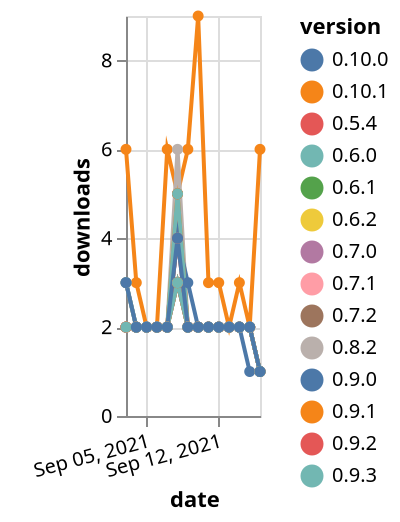 {"$schema": "https://vega.github.io/schema/vega-lite/v5.json", "description": "A simple bar chart with embedded data.", "data": {"values": [{"date": "2021-09-03", "total": 662, "delta": 6, "version": "0.10.1"}, {"date": "2021-09-04", "total": 665, "delta": 3, "version": "0.10.1"}, {"date": "2021-09-05", "total": 667, "delta": 2, "version": "0.10.1"}, {"date": "2021-09-06", "total": 669, "delta": 2, "version": "0.10.1"}, {"date": "2021-09-07", "total": 675, "delta": 6, "version": "0.10.1"}, {"date": "2021-09-08", "total": 680, "delta": 5, "version": "0.10.1"}, {"date": "2021-09-09", "total": 686, "delta": 6, "version": "0.10.1"}, {"date": "2021-09-10", "total": 695, "delta": 9, "version": "0.10.1"}, {"date": "2021-09-11", "total": 698, "delta": 3, "version": "0.10.1"}, {"date": "2021-09-12", "total": 701, "delta": 3, "version": "0.10.1"}, {"date": "2021-09-13", "total": 703, "delta": 2, "version": "0.10.1"}, {"date": "2021-09-14", "total": 706, "delta": 3, "version": "0.10.1"}, {"date": "2021-09-15", "total": 708, "delta": 2, "version": "0.10.1"}, {"date": "2021-09-16", "total": 714, "delta": 6, "version": "0.10.1"}, {"date": "2021-09-03", "total": 902, "delta": 2, "version": "0.9.2"}, {"date": "2021-09-04", "total": 904, "delta": 2, "version": "0.9.2"}, {"date": "2021-09-05", "total": 906, "delta": 2, "version": "0.9.2"}, {"date": "2021-09-06", "total": 908, "delta": 2, "version": "0.9.2"}, {"date": "2021-09-07", "total": 910, "delta": 2, "version": "0.9.2"}, {"date": "2021-09-08", "total": 915, "delta": 5, "version": "0.9.2"}, {"date": "2021-09-09", "total": 917, "delta": 2, "version": "0.9.2"}, {"date": "2021-09-10", "total": 919, "delta": 2, "version": "0.9.2"}, {"date": "2021-09-11", "total": 921, "delta": 2, "version": "0.9.2"}, {"date": "2021-09-12", "total": 923, "delta": 2, "version": "0.9.2"}, {"date": "2021-09-13", "total": 925, "delta": 2, "version": "0.9.2"}, {"date": "2021-09-14", "total": 927, "delta": 2, "version": "0.9.2"}, {"date": "2021-09-15", "total": 929, "delta": 2, "version": "0.9.2"}, {"date": "2021-09-16", "total": 930, "delta": 1, "version": "0.9.2"}, {"date": "2021-09-03", "total": 1247, "delta": 2, "version": "0.7.0"}, {"date": "2021-09-04", "total": 1249, "delta": 2, "version": "0.7.0"}, {"date": "2021-09-05", "total": 1251, "delta": 2, "version": "0.7.0"}, {"date": "2021-09-06", "total": 1253, "delta": 2, "version": "0.7.0"}, {"date": "2021-09-07", "total": 1255, "delta": 2, "version": "0.7.0"}, {"date": "2021-09-08", "total": 1258, "delta": 3, "version": "0.7.0"}, {"date": "2021-09-09", "total": 1260, "delta": 2, "version": "0.7.0"}, {"date": "2021-09-10", "total": 1262, "delta": 2, "version": "0.7.0"}, {"date": "2021-09-11", "total": 1264, "delta": 2, "version": "0.7.0"}, {"date": "2021-09-12", "total": 1266, "delta": 2, "version": "0.7.0"}, {"date": "2021-09-13", "total": 1268, "delta": 2, "version": "0.7.0"}, {"date": "2021-09-14", "total": 1270, "delta": 2, "version": "0.7.0"}, {"date": "2021-09-15", "total": 1272, "delta": 2, "version": "0.7.0"}, {"date": "2021-09-16", "total": 1273, "delta": 1, "version": "0.7.0"}, {"date": "2021-09-03", "total": 1392, "delta": 2, "version": "0.6.1"}, {"date": "2021-09-04", "total": 1394, "delta": 2, "version": "0.6.1"}, {"date": "2021-09-05", "total": 1396, "delta": 2, "version": "0.6.1"}, {"date": "2021-09-06", "total": 1398, "delta": 2, "version": "0.6.1"}, {"date": "2021-09-07", "total": 1400, "delta": 2, "version": "0.6.1"}, {"date": "2021-09-08", "total": 1403, "delta": 3, "version": "0.6.1"}, {"date": "2021-09-09", "total": 1405, "delta": 2, "version": "0.6.1"}, {"date": "2021-09-10", "total": 1407, "delta": 2, "version": "0.6.1"}, {"date": "2021-09-11", "total": 1409, "delta": 2, "version": "0.6.1"}, {"date": "2021-09-12", "total": 1411, "delta": 2, "version": "0.6.1"}, {"date": "2021-09-13", "total": 1413, "delta": 2, "version": "0.6.1"}, {"date": "2021-09-14", "total": 1415, "delta": 2, "version": "0.6.1"}, {"date": "2021-09-15", "total": 1417, "delta": 2, "version": "0.6.1"}, {"date": "2021-09-16", "total": 1418, "delta": 1, "version": "0.6.1"}, {"date": "2021-09-03", "total": 1108, "delta": 3, "version": "0.8.2"}, {"date": "2021-09-04", "total": 1110, "delta": 2, "version": "0.8.2"}, {"date": "2021-09-05", "total": 1112, "delta": 2, "version": "0.8.2"}, {"date": "2021-09-06", "total": 1114, "delta": 2, "version": "0.8.2"}, {"date": "2021-09-07", "total": 1116, "delta": 2, "version": "0.8.2"}, {"date": "2021-09-08", "total": 1122, "delta": 6, "version": "0.8.2"}, {"date": "2021-09-09", "total": 1124, "delta": 2, "version": "0.8.2"}, {"date": "2021-09-10", "total": 1126, "delta": 2, "version": "0.8.2"}, {"date": "2021-09-11", "total": 1128, "delta": 2, "version": "0.8.2"}, {"date": "2021-09-12", "total": 1130, "delta": 2, "version": "0.8.2"}, {"date": "2021-09-13", "total": 1132, "delta": 2, "version": "0.8.2"}, {"date": "2021-09-14", "total": 1134, "delta": 2, "version": "0.8.2"}, {"date": "2021-09-15", "total": 1136, "delta": 2, "version": "0.8.2"}, {"date": "2021-09-16", "total": 1137, "delta": 1, "version": "0.8.2"}, {"date": "2021-09-03", "total": 553, "delta": 2, "version": "0.10.0"}, {"date": "2021-09-04", "total": 555, "delta": 2, "version": "0.10.0"}, {"date": "2021-09-05", "total": 557, "delta": 2, "version": "0.10.0"}, {"date": "2021-09-06", "total": 559, "delta": 2, "version": "0.10.0"}, {"date": "2021-09-07", "total": 561, "delta": 2, "version": "0.10.0"}, {"date": "2021-09-08", "total": 565, "delta": 4, "version": "0.10.0"}, {"date": "2021-09-09", "total": 568, "delta": 3, "version": "0.10.0"}, {"date": "2021-09-10", "total": 570, "delta": 2, "version": "0.10.0"}, {"date": "2021-09-11", "total": 572, "delta": 2, "version": "0.10.0"}, {"date": "2021-09-12", "total": 574, "delta": 2, "version": "0.10.0"}, {"date": "2021-09-13", "total": 576, "delta": 2, "version": "0.10.0"}, {"date": "2021-09-14", "total": 578, "delta": 2, "version": "0.10.0"}, {"date": "2021-09-15", "total": 579, "delta": 1, "version": "0.10.0"}, {"date": "2021-09-16", "total": 580, "delta": 1, "version": "0.10.0"}, {"date": "2021-09-03", "total": 1241, "delta": 2, "version": "0.6.2"}, {"date": "2021-09-04", "total": 1243, "delta": 2, "version": "0.6.2"}, {"date": "2021-09-05", "total": 1245, "delta": 2, "version": "0.6.2"}, {"date": "2021-09-06", "total": 1247, "delta": 2, "version": "0.6.2"}, {"date": "2021-09-07", "total": 1249, "delta": 2, "version": "0.6.2"}, {"date": "2021-09-08", "total": 1252, "delta": 3, "version": "0.6.2"}, {"date": "2021-09-09", "total": 1254, "delta": 2, "version": "0.6.2"}, {"date": "2021-09-10", "total": 1256, "delta": 2, "version": "0.6.2"}, {"date": "2021-09-11", "total": 1258, "delta": 2, "version": "0.6.2"}, {"date": "2021-09-12", "total": 1260, "delta": 2, "version": "0.6.2"}, {"date": "2021-09-13", "total": 1262, "delta": 2, "version": "0.6.2"}, {"date": "2021-09-14", "total": 1264, "delta": 2, "version": "0.6.2"}, {"date": "2021-09-15", "total": 1266, "delta": 2, "version": "0.6.2"}, {"date": "2021-09-16", "total": 1267, "delta": 1, "version": "0.6.2"}, {"date": "2021-09-03", "total": 1244, "delta": 2, "version": "0.7.1"}, {"date": "2021-09-04", "total": 1246, "delta": 2, "version": "0.7.1"}, {"date": "2021-09-05", "total": 1248, "delta": 2, "version": "0.7.1"}, {"date": "2021-09-06", "total": 1250, "delta": 2, "version": "0.7.1"}, {"date": "2021-09-07", "total": 1252, "delta": 2, "version": "0.7.1"}, {"date": "2021-09-08", "total": 1256, "delta": 4, "version": "0.7.1"}, {"date": "2021-09-09", "total": 1258, "delta": 2, "version": "0.7.1"}, {"date": "2021-09-10", "total": 1260, "delta": 2, "version": "0.7.1"}, {"date": "2021-09-11", "total": 1262, "delta": 2, "version": "0.7.1"}, {"date": "2021-09-12", "total": 1264, "delta": 2, "version": "0.7.1"}, {"date": "2021-09-13", "total": 1266, "delta": 2, "version": "0.7.1"}, {"date": "2021-09-14", "total": 1268, "delta": 2, "version": "0.7.1"}, {"date": "2021-09-15", "total": 1270, "delta": 2, "version": "0.7.1"}, {"date": "2021-09-16", "total": 1271, "delta": 1, "version": "0.7.1"}, {"date": "2021-09-03", "total": 899, "delta": 2, "version": "0.9.1"}, {"date": "2021-09-04", "total": 901, "delta": 2, "version": "0.9.1"}, {"date": "2021-09-05", "total": 903, "delta": 2, "version": "0.9.1"}, {"date": "2021-09-06", "total": 905, "delta": 2, "version": "0.9.1"}, {"date": "2021-09-07", "total": 907, "delta": 2, "version": "0.9.1"}, {"date": "2021-09-08", "total": 912, "delta": 5, "version": "0.9.1"}, {"date": "2021-09-09", "total": 914, "delta": 2, "version": "0.9.1"}, {"date": "2021-09-10", "total": 916, "delta": 2, "version": "0.9.1"}, {"date": "2021-09-11", "total": 918, "delta": 2, "version": "0.9.1"}, {"date": "2021-09-12", "total": 920, "delta": 2, "version": "0.9.1"}, {"date": "2021-09-13", "total": 922, "delta": 2, "version": "0.9.1"}, {"date": "2021-09-14", "total": 924, "delta": 2, "version": "0.9.1"}, {"date": "2021-09-15", "total": 926, "delta": 2, "version": "0.9.1"}, {"date": "2021-09-16", "total": 927, "delta": 1, "version": "0.9.1"}, {"date": "2021-09-03", "total": 1255, "delta": 3, "version": "0.7.2"}, {"date": "2021-09-04", "total": 1257, "delta": 2, "version": "0.7.2"}, {"date": "2021-09-05", "total": 1259, "delta": 2, "version": "0.7.2"}, {"date": "2021-09-06", "total": 1261, "delta": 2, "version": "0.7.2"}, {"date": "2021-09-07", "total": 1263, "delta": 2, "version": "0.7.2"}, {"date": "2021-09-08", "total": 1267, "delta": 4, "version": "0.7.2"}, {"date": "2021-09-09", "total": 1269, "delta": 2, "version": "0.7.2"}, {"date": "2021-09-10", "total": 1271, "delta": 2, "version": "0.7.2"}, {"date": "2021-09-11", "total": 1273, "delta": 2, "version": "0.7.2"}, {"date": "2021-09-12", "total": 1275, "delta": 2, "version": "0.7.2"}, {"date": "2021-09-13", "total": 1277, "delta": 2, "version": "0.7.2"}, {"date": "2021-09-14", "total": 1279, "delta": 2, "version": "0.7.2"}, {"date": "2021-09-15", "total": 1281, "delta": 2, "version": "0.7.2"}, {"date": "2021-09-16", "total": 1282, "delta": 1, "version": "0.7.2"}, {"date": "2021-09-03", "total": 1456, "delta": 2, "version": "0.5.4"}, {"date": "2021-09-04", "total": 1458, "delta": 2, "version": "0.5.4"}, {"date": "2021-09-05", "total": 1460, "delta": 2, "version": "0.5.4"}, {"date": "2021-09-06", "total": 1462, "delta": 2, "version": "0.5.4"}, {"date": "2021-09-07", "total": 1464, "delta": 2, "version": "0.5.4"}, {"date": "2021-09-08", "total": 1467, "delta": 3, "version": "0.5.4"}, {"date": "2021-09-09", "total": 1469, "delta": 2, "version": "0.5.4"}, {"date": "2021-09-10", "total": 1471, "delta": 2, "version": "0.5.4"}, {"date": "2021-09-11", "total": 1473, "delta": 2, "version": "0.5.4"}, {"date": "2021-09-12", "total": 1475, "delta": 2, "version": "0.5.4"}, {"date": "2021-09-13", "total": 1477, "delta": 2, "version": "0.5.4"}, {"date": "2021-09-14", "total": 1479, "delta": 2, "version": "0.5.4"}, {"date": "2021-09-15", "total": 1481, "delta": 2, "version": "0.5.4"}, {"date": "2021-09-16", "total": 1482, "delta": 1, "version": "0.5.4"}, {"date": "2021-09-03", "total": 1478, "delta": 2, "version": "0.6.0"}, {"date": "2021-09-04", "total": 1480, "delta": 2, "version": "0.6.0"}, {"date": "2021-09-05", "total": 1482, "delta": 2, "version": "0.6.0"}, {"date": "2021-09-06", "total": 1484, "delta": 2, "version": "0.6.0"}, {"date": "2021-09-07", "total": 1486, "delta": 2, "version": "0.6.0"}, {"date": "2021-09-08", "total": 1489, "delta": 3, "version": "0.6.0"}, {"date": "2021-09-09", "total": 1491, "delta": 2, "version": "0.6.0"}, {"date": "2021-09-10", "total": 1493, "delta": 2, "version": "0.6.0"}, {"date": "2021-09-11", "total": 1495, "delta": 2, "version": "0.6.0"}, {"date": "2021-09-12", "total": 1497, "delta": 2, "version": "0.6.0"}, {"date": "2021-09-13", "total": 1499, "delta": 2, "version": "0.6.0"}, {"date": "2021-09-14", "total": 1501, "delta": 2, "version": "0.6.0"}, {"date": "2021-09-15", "total": 1503, "delta": 2, "version": "0.6.0"}, {"date": "2021-09-16", "total": 1504, "delta": 1, "version": "0.6.0"}, {"date": "2021-09-03", "total": 748, "delta": 3, "version": "0.9.3"}, {"date": "2021-09-04", "total": 750, "delta": 2, "version": "0.9.3"}, {"date": "2021-09-05", "total": 752, "delta": 2, "version": "0.9.3"}, {"date": "2021-09-06", "total": 754, "delta": 2, "version": "0.9.3"}, {"date": "2021-09-07", "total": 756, "delta": 2, "version": "0.9.3"}, {"date": "2021-09-08", "total": 761, "delta": 5, "version": "0.9.3"}, {"date": "2021-09-09", "total": 763, "delta": 2, "version": "0.9.3"}, {"date": "2021-09-10", "total": 765, "delta": 2, "version": "0.9.3"}, {"date": "2021-09-11", "total": 767, "delta": 2, "version": "0.9.3"}, {"date": "2021-09-12", "total": 769, "delta": 2, "version": "0.9.3"}, {"date": "2021-09-13", "total": 771, "delta": 2, "version": "0.9.3"}, {"date": "2021-09-14", "total": 773, "delta": 2, "version": "0.9.3"}, {"date": "2021-09-15", "total": 775, "delta": 2, "version": "0.9.3"}, {"date": "2021-09-16", "total": 776, "delta": 1, "version": "0.9.3"}, {"date": "2021-09-03", "total": 872, "delta": 3, "version": "0.9.0"}, {"date": "2021-09-04", "total": 874, "delta": 2, "version": "0.9.0"}, {"date": "2021-09-05", "total": 876, "delta": 2, "version": "0.9.0"}, {"date": "2021-09-06", "total": 878, "delta": 2, "version": "0.9.0"}, {"date": "2021-09-07", "total": 880, "delta": 2, "version": "0.9.0"}, {"date": "2021-09-08", "total": 884, "delta": 4, "version": "0.9.0"}, {"date": "2021-09-09", "total": 886, "delta": 2, "version": "0.9.0"}, {"date": "2021-09-10", "total": 888, "delta": 2, "version": "0.9.0"}, {"date": "2021-09-11", "total": 890, "delta": 2, "version": "0.9.0"}, {"date": "2021-09-12", "total": 892, "delta": 2, "version": "0.9.0"}, {"date": "2021-09-13", "total": 894, "delta": 2, "version": "0.9.0"}, {"date": "2021-09-14", "total": 896, "delta": 2, "version": "0.9.0"}, {"date": "2021-09-15", "total": 898, "delta": 2, "version": "0.9.0"}, {"date": "2021-09-16", "total": 899, "delta": 1, "version": "0.9.0"}]}, "width": "container", "mark": {"type": "line", "point": {"filled": true}}, "encoding": {"x": {"field": "date", "type": "temporal", "timeUnit": "yearmonthdate", "title": "date", "axis": {"labelAngle": -15}}, "y": {"field": "delta", "type": "quantitative", "title": "downloads"}, "color": {"field": "version", "type": "nominal"}, "tooltip": {"field": "delta"}}}